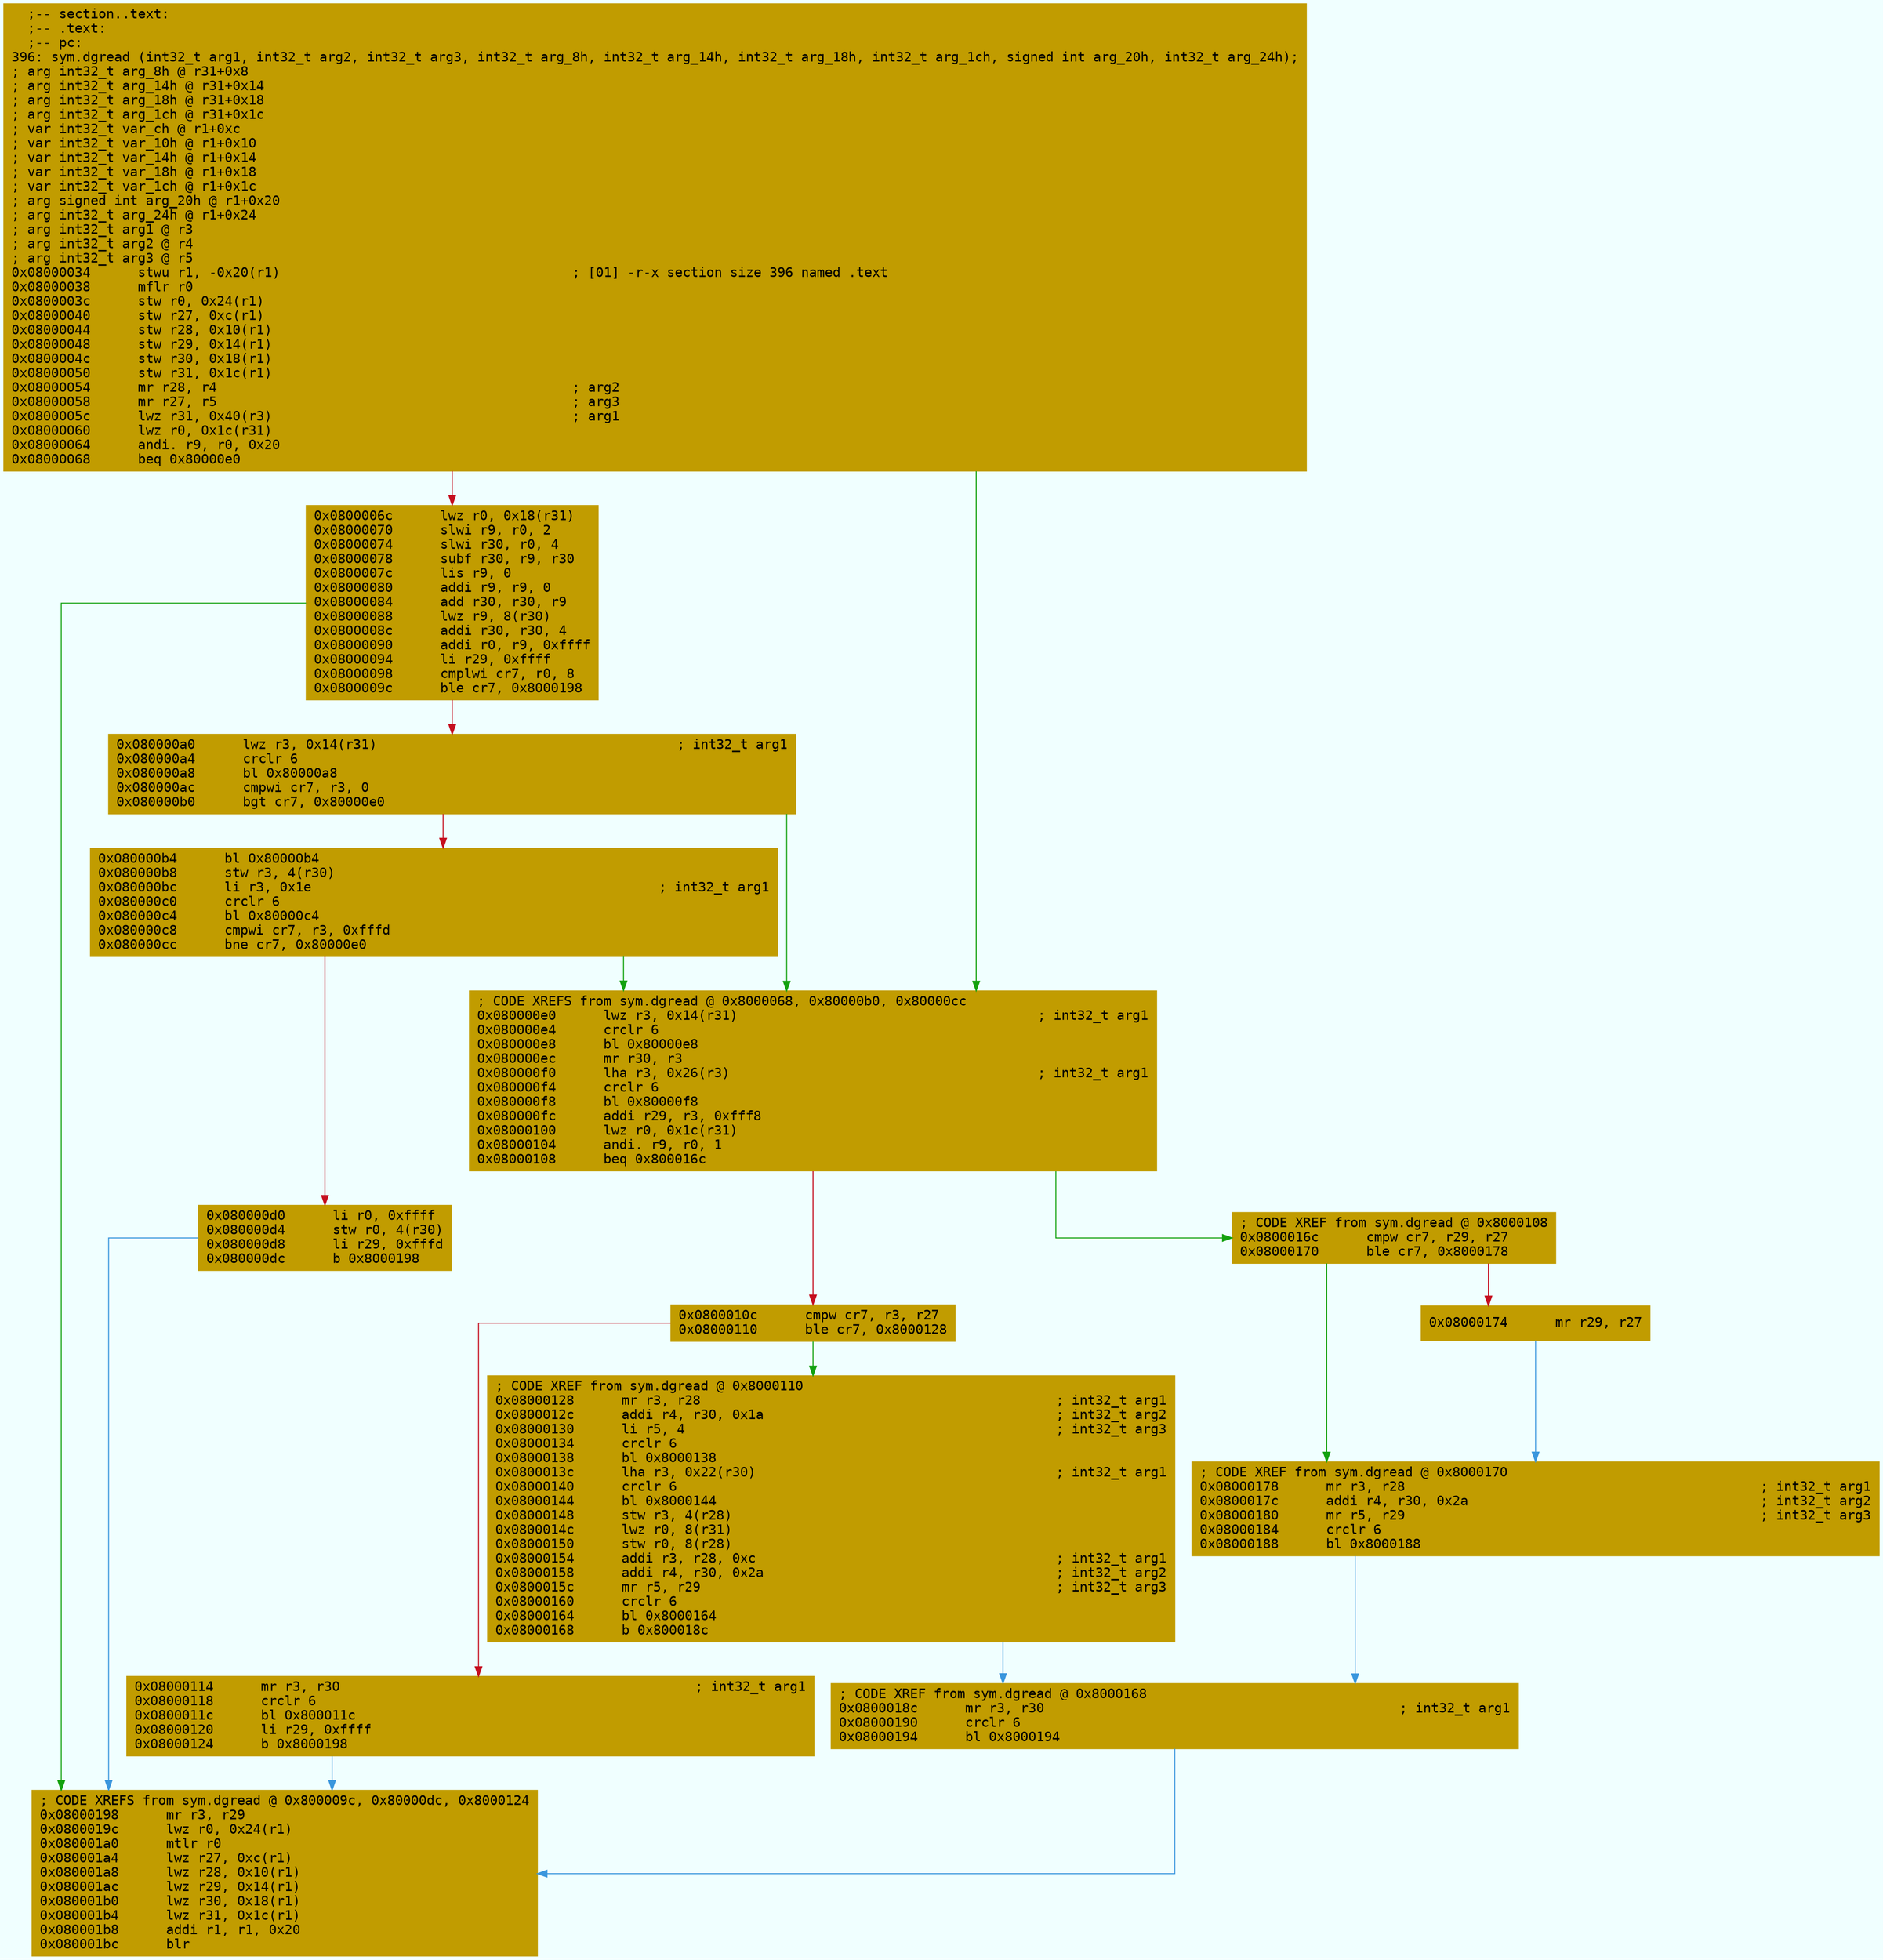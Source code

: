 digraph code {
	graph [bgcolor=azure fontsize=8 fontname="Courier" splines="ortho"];
	node [fillcolor=gray style=filled shape=box];
	edge [arrowhead="normal"];
	"0x08000034" [URL="sym.dgread/0x08000034", fillcolor="#c19c00",color="#c19c00", fontname="Courier",label="  ;-- section..text:\l  ;-- .text:\l  ;-- pc:\l396: sym.dgread (int32_t arg1, int32_t arg2, int32_t arg3, int32_t arg_8h, int32_t arg_14h, int32_t arg_18h, int32_t arg_1ch, signed int arg_20h, int32_t arg_24h);\l; arg int32_t arg_8h @ r31+0x8\l; arg int32_t arg_14h @ r31+0x14\l; arg int32_t arg_18h @ r31+0x18\l; arg int32_t arg_1ch @ r31+0x1c\l; var int32_t var_ch @ r1+0xc\l; var int32_t var_10h @ r1+0x10\l; var int32_t var_14h @ r1+0x14\l; var int32_t var_18h @ r1+0x18\l; var int32_t var_1ch @ r1+0x1c\l; arg signed int arg_20h @ r1+0x20\l; arg int32_t arg_24h @ r1+0x24\l; arg int32_t arg1 @ r3\l; arg int32_t arg2 @ r4\l; arg int32_t arg3 @ r5\l0x08000034      stwu r1, -0x20(r1)                                     ; [01] -r-x section size 396 named .text\l0x08000038      mflr r0\l0x0800003c      stw r0, 0x24(r1)\l0x08000040      stw r27, 0xc(r1)\l0x08000044      stw r28, 0x10(r1)\l0x08000048      stw r29, 0x14(r1)\l0x0800004c      stw r30, 0x18(r1)\l0x08000050      stw r31, 0x1c(r1)\l0x08000054      mr r28, r4                                             ; arg2\l0x08000058      mr r27, r5                                             ; arg3\l0x0800005c      lwz r31, 0x40(r3)                                      ; arg1\l0x08000060      lwz r0, 0x1c(r31)\l0x08000064      andi. r9, r0, 0x20\l0x08000068      beq 0x80000e0\l"]
	"0x0800006c" [URL="sym.dgread/0x0800006c", fillcolor="#c19c00",color="#c19c00", fontname="Courier",label="0x0800006c      lwz r0, 0x18(r31)\l0x08000070      slwi r9, r0, 2\l0x08000074      slwi r30, r0, 4\l0x08000078      subf r30, r9, r30\l0x0800007c      lis r9, 0\l0x08000080      addi r9, r9, 0\l0x08000084      add r30, r30, r9\l0x08000088      lwz r9, 8(r30)\l0x0800008c      addi r30, r30, 4\l0x08000090      addi r0, r9, 0xffff\l0x08000094      li r29, 0xffff\l0x08000098      cmplwi cr7, r0, 8\l0x0800009c      ble cr7, 0x8000198\l"]
	"0x080000a0" [URL="sym.dgread/0x080000a0", fillcolor="#c19c00",color="#c19c00", fontname="Courier",label="0x080000a0      lwz r3, 0x14(r31)                                      ; int32_t arg1\l0x080000a4      crclr 6\l0x080000a8      bl 0x80000a8\l0x080000ac      cmpwi cr7, r3, 0\l0x080000b0      bgt cr7, 0x80000e0\l"]
	"0x080000b4" [URL="sym.dgread/0x080000b4", fillcolor="#c19c00",color="#c19c00", fontname="Courier",label="0x080000b4      bl 0x80000b4\l0x080000b8      stw r3, 4(r30)\l0x080000bc      li r3, 0x1e                                            ; int32_t arg1\l0x080000c0      crclr 6\l0x080000c4      bl 0x80000c4\l0x080000c8      cmpwi cr7, r3, 0xfffd\l0x080000cc      bne cr7, 0x80000e0\l"]
	"0x080000d0" [URL="sym.dgread/0x080000d0", fillcolor="#c19c00",color="#c19c00", fontname="Courier",label="0x080000d0      li r0, 0xffff\l0x080000d4      stw r0, 4(r30)\l0x080000d8      li r29, 0xfffd\l0x080000dc      b 0x8000198\l"]
	"0x080000e0" [URL="sym.dgread/0x080000e0", fillcolor="#c19c00",color="#c19c00", fontname="Courier",label="; CODE XREFS from sym.dgread @ 0x8000068, 0x80000b0, 0x80000cc\l0x080000e0      lwz r3, 0x14(r31)                                      ; int32_t arg1\l0x080000e4      crclr 6\l0x080000e8      bl 0x80000e8\l0x080000ec      mr r30, r3\l0x080000f0      lha r3, 0x26(r3)                                       ; int32_t arg1\l0x080000f4      crclr 6\l0x080000f8      bl 0x80000f8\l0x080000fc      addi r29, r3, 0xfff8\l0x08000100      lwz r0, 0x1c(r31)\l0x08000104      andi. r9, r0, 1\l0x08000108      beq 0x800016c\l"]
	"0x0800010c" [URL="sym.dgread/0x0800010c", fillcolor="#c19c00",color="#c19c00", fontname="Courier",label="0x0800010c      cmpw cr7, r3, r27\l0x08000110      ble cr7, 0x8000128\l"]
	"0x08000114" [URL="sym.dgread/0x08000114", fillcolor="#c19c00",color="#c19c00", fontname="Courier",label="0x08000114      mr r3, r30                                             ; int32_t arg1\l0x08000118      crclr 6\l0x0800011c      bl 0x800011c\l0x08000120      li r29, 0xffff\l0x08000124      b 0x8000198\l"]
	"0x08000128" [URL="sym.dgread/0x08000128", fillcolor="#c19c00",color="#c19c00", fontname="Courier",label="; CODE XREF from sym.dgread @ 0x8000110\l0x08000128      mr r3, r28                                             ; int32_t arg1\l0x0800012c      addi r4, r30, 0x1a                                     ; int32_t arg2\l0x08000130      li r5, 4                                               ; int32_t arg3\l0x08000134      crclr 6\l0x08000138      bl 0x8000138\l0x0800013c      lha r3, 0x22(r30)                                      ; int32_t arg1\l0x08000140      crclr 6\l0x08000144      bl 0x8000144\l0x08000148      stw r3, 4(r28)\l0x0800014c      lwz r0, 8(r31)\l0x08000150      stw r0, 8(r28)\l0x08000154      addi r3, r28, 0xc                                      ; int32_t arg1\l0x08000158      addi r4, r30, 0x2a                                     ; int32_t arg2\l0x0800015c      mr r5, r29                                             ; int32_t arg3\l0x08000160      crclr 6\l0x08000164      bl 0x8000164\l0x08000168      b 0x800018c\l"]
	"0x0800016c" [URL="sym.dgread/0x0800016c", fillcolor="#c19c00",color="#c19c00", fontname="Courier",label="; CODE XREF from sym.dgread @ 0x8000108\l0x0800016c      cmpw cr7, r29, r27\l0x08000170      ble cr7, 0x8000178\l"]
	"0x08000174" [URL="sym.dgread/0x08000174", fillcolor="#c19c00",color="#c19c00", fontname="Courier",label="0x08000174      mr r29, r27\l"]
	"0x08000178" [URL="sym.dgread/0x08000178", fillcolor="#c19c00",color="#c19c00", fontname="Courier",label="; CODE XREF from sym.dgread @ 0x8000170\l0x08000178      mr r3, r28                                             ; int32_t arg1\l0x0800017c      addi r4, r30, 0x2a                                     ; int32_t arg2\l0x08000180      mr r5, r29                                             ; int32_t arg3\l0x08000184      crclr 6\l0x08000188      bl 0x8000188\l"]
	"0x0800018c" [URL="sym.dgread/0x0800018c", fillcolor="#c19c00",color="#c19c00", fontname="Courier",label="; CODE XREF from sym.dgread @ 0x8000168\l0x0800018c      mr r3, r30                                             ; int32_t arg1\l0x08000190      crclr 6\l0x08000194      bl 0x8000194\l"]
	"0x08000198" [URL="sym.dgread/0x08000198", fillcolor="#c19c00",color="#c19c00", fontname="Courier",label="; CODE XREFS from sym.dgread @ 0x800009c, 0x80000dc, 0x8000124\l0x08000198      mr r3, r29\l0x0800019c      lwz r0, 0x24(r1)\l0x080001a0      mtlr r0\l0x080001a4      lwz r27, 0xc(r1)\l0x080001a8      lwz r28, 0x10(r1)\l0x080001ac      lwz r29, 0x14(r1)\l0x080001b0      lwz r30, 0x18(r1)\l0x080001b4      lwz r31, 0x1c(r1)\l0x080001b8      addi r1, r1, 0x20\l0x080001bc      blr\l"]
        "0x08000034" -> "0x080000e0" [color="#13a10e"];
        "0x08000034" -> "0x0800006c" [color="#c50f1f"];
        "0x0800006c" -> "0x08000198" [color="#13a10e"];
        "0x0800006c" -> "0x080000a0" [color="#c50f1f"];
        "0x080000a0" -> "0x080000e0" [color="#13a10e"];
        "0x080000a0" -> "0x080000b4" [color="#c50f1f"];
        "0x080000b4" -> "0x080000e0" [color="#13a10e"];
        "0x080000b4" -> "0x080000d0" [color="#c50f1f"];
        "0x080000d0" -> "0x08000198" [color="#3a96dd"];
        "0x080000e0" -> "0x0800016c" [color="#13a10e"];
        "0x080000e0" -> "0x0800010c" [color="#c50f1f"];
        "0x0800010c" -> "0x08000128" [color="#13a10e"];
        "0x0800010c" -> "0x08000114" [color="#c50f1f"];
        "0x08000114" -> "0x08000198" [color="#3a96dd"];
        "0x08000128" -> "0x0800018c" [color="#3a96dd"];
        "0x0800016c" -> "0x08000178" [color="#13a10e"];
        "0x0800016c" -> "0x08000174" [color="#c50f1f"];
        "0x08000174" -> "0x08000178" [color="#3a96dd"];
        "0x08000178" -> "0x0800018c" [color="#3a96dd"];
        "0x0800018c" -> "0x08000198" [color="#3a96dd"];
}
